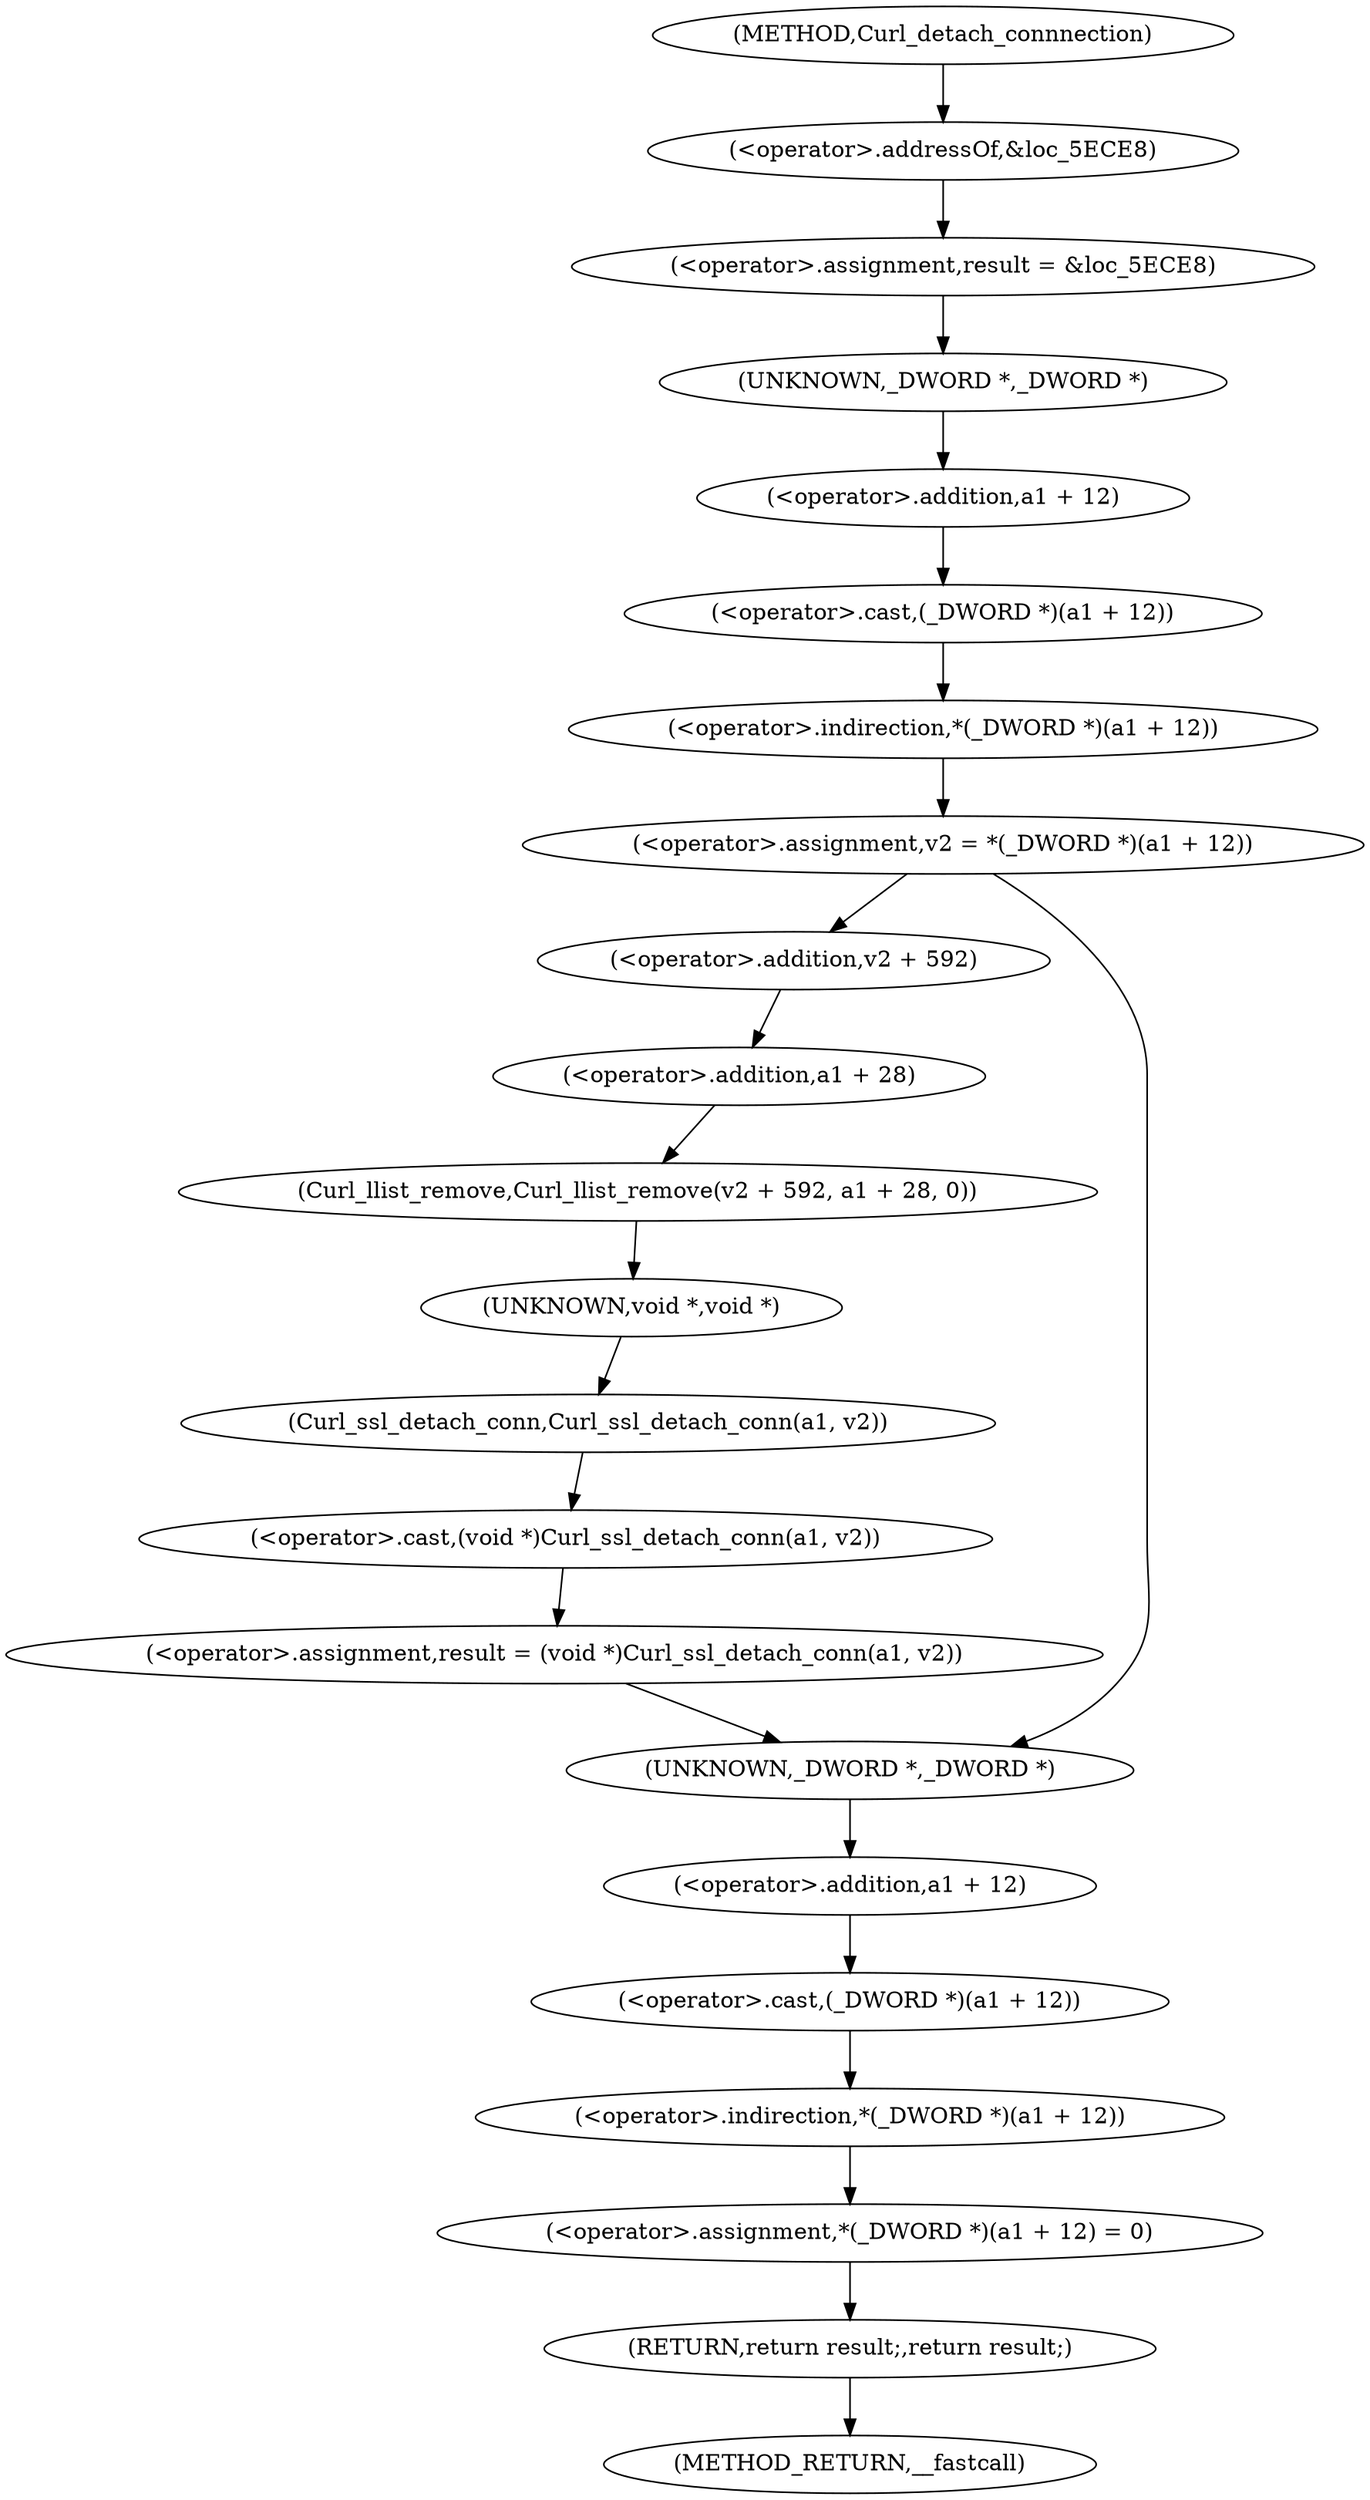 digraph Curl_detach_connnection {  
"1000108" [label = "(<operator>.assignment,result = &loc_5ECE8)" ]
"1000110" [label = "(<operator>.addressOf,&loc_5ECE8)" ]
"1000112" [label = "(<operator>.assignment,v2 = *(_DWORD *)(a1 + 12))" ]
"1000114" [label = "(<operator>.indirection,*(_DWORD *)(a1 + 12))" ]
"1000115" [label = "(<operator>.cast,(_DWORD *)(a1 + 12))" ]
"1000116" [label = "(UNKNOWN,_DWORD *,_DWORD *)" ]
"1000117" [label = "(<operator>.addition,a1 + 12)" ]
"1000123" [label = "(Curl_llist_remove,Curl_llist_remove(v2 + 592, a1 + 28, 0))" ]
"1000124" [label = "(<operator>.addition,v2 + 592)" ]
"1000127" [label = "(<operator>.addition,a1 + 28)" ]
"1000131" [label = "(<operator>.assignment,result = (void *)Curl_ssl_detach_conn(a1, v2))" ]
"1000133" [label = "(<operator>.cast,(void *)Curl_ssl_detach_conn(a1, v2))" ]
"1000134" [label = "(UNKNOWN,void *,void *)" ]
"1000135" [label = "(Curl_ssl_detach_conn,Curl_ssl_detach_conn(a1, v2))" ]
"1000138" [label = "(<operator>.assignment,*(_DWORD *)(a1 + 12) = 0)" ]
"1000139" [label = "(<operator>.indirection,*(_DWORD *)(a1 + 12))" ]
"1000140" [label = "(<operator>.cast,(_DWORD *)(a1 + 12))" ]
"1000141" [label = "(UNKNOWN,_DWORD *,_DWORD *)" ]
"1000142" [label = "(<operator>.addition,a1 + 12)" ]
"1000146" [label = "(RETURN,return result;,return result;)" ]
"1000103" [label = "(METHOD,Curl_detach_connnection)" ]
"1000148" [label = "(METHOD_RETURN,__fastcall)" ]
  "1000108" -> "1000116" 
  "1000110" -> "1000108" 
  "1000112" -> "1000141" 
  "1000112" -> "1000124" 
  "1000114" -> "1000112" 
  "1000115" -> "1000114" 
  "1000116" -> "1000117" 
  "1000117" -> "1000115" 
  "1000123" -> "1000134" 
  "1000124" -> "1000127" 
  "1000127" -> "1000123" 
  "1000131" -> "1000141" 
  "1000133" -> "1000131" 
  "1000134" -> "1000135" 
  "1000135" -> "1000133" 
  "1000138" -> "1000146" 
  "1000139" -> "1000138" 
  "1000140" -> "1000139" 
  "1000141" -> "1000142" 
  "1000142" -> "1000140" 
  "1000146" -> "1000148" 
  "1000103" -> "1000110" 
}
